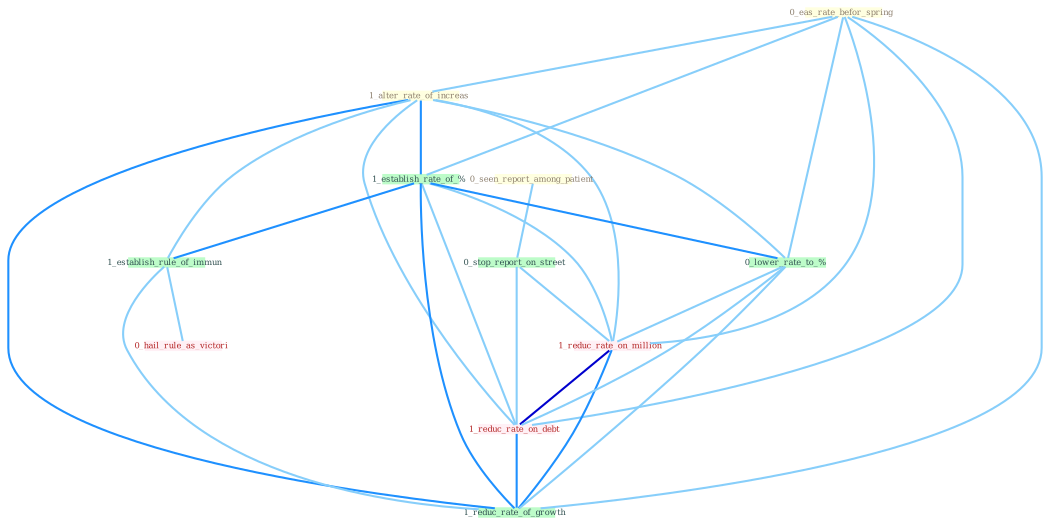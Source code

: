 Graph G{ 
    node
    [shape=polygon,style=filled,width=.5,height=.06,color="#BDFCC9",fixedsize=true,fontsize=4,
    fontcolor="#2f4f4f"];
    {node
    [color="#ffffe0", fontcolor="#8b7d6b"] "0_eas_rate_befor_spring " "1_alter_rate_of_increas " "0_seen_report_among_patient "}
{node [color="#fff0f5", fontcolor="#b22222"] "0_hail_rule_as_victori " "1_reduc_rate_on_million " "1_reduc_rate_on_debt "}
edge [color="#B0E2FF"];

	"0_eas_rate_befor_spring " -- "1_alter_rate_of_increas " [w="1", color="#87cefa" ];
	"0_eas_rate_befor_spring " -- "1_establish_rate_of_% " [w="1", color="#87cefa" ];
	"0_eas_rate_befor_spring " -- "0_lower_rate_to_% " [w="1", color="#87cefa" ];
	"0_eas_rate_befor_spring " -- "1_reduc_rate_on_million " [w="1", color="#87cefa" ];
	"0_eas_rate_befor_spring " -- "1_reduc_rate_on_debt " [w="1", color="#87cefa" ];
	"0_eas_rate_befor_spring " -- "1_reduc_rate_of_growth " [w="1", color="#87cefa" ];
	"1_alter_rate_of_increas " -- "1_establish_rate_of_% " [w="2", color="#1e90ff" , len=0.8];
	"1_alter_rate_of_increas " -- "0_lower_rate_to_% " [w="1", color="#87cefa" ];
	"1_alter_rate_of_increas " -- "1_establish_rule_of_immun " [w="1", color="#87cefa" ];
	"1_alter_rate_of_increas " -- "1_reduc_rate_on_million " [w="1", color="#87cefa" ];
	"1_alter_rate_of_increas " -- "1_reduc_rate_on_debt " [w="1", color="#87cefa" ];
	"1_alter_rate_of_increas " -- "1_reduc_rate_of_growth " [w="2", color="#1e90ff" , len=0.8];
	"0_seen_report_among_patient " -- "0_stop_report_on_street " [w="1", color="#87cefa" ];
	"1_establish_rate_of_% " -- "0_lower_rate_to_% " [w="2", color="#1e90ff" , len=0.8];
	"1_establish_rate_of_% " -- "1_establish_rule_of_immun " [w="2", color="#1e90ff" , len=0.8];
	"1_establish_rate_of_% " -- "1_reduc_rate_on_million " [w="1", color="#87cefa" ];
	"1_establish_rate_of_% " -- "1_reduc_rate_on_debt " [w="1", color="#87cefa" ];
	"1_establish_rate_of_% " -- "1_reduc_rate_of_growth " [w="2", color="#1e90ff" , len=0.8];
	"0_lower_rate_to_% " -- "1_reduc_rate_on_million " [w="1", color="#87cefa" ];
	"0_lower_rate_to_% " -- "1_reduc_rate_on_debt " [w="1", color="#87cefa" ];
	"0_lower_rate_to_% " -- "1_reduc_rate_of_growth " [w="1", color="#87cefa" ];
	"1_establish_rule_of_immun " -- "0_hail_rule_as_victori " [w="1", color="#87cefa" ];
	"1_establish_rule_of_immun " -- "1_reduc_rate_of_growth " [w="1", color="#87cefa" ];
	"0_stop_report_on_street " -- "1_reduc_rate_on_million " [w="1", color="#87cefa" ];
	"0_stop_report_on_street " -- "1_reduc_rate_on_debt " [w="1", color="#87cefa" ];
	"1_reduc_rate_on_million " -- "1_reduc_rate_on_debt " [w="3", color="#0000cd" , len=0.6];
	"1_reduc_rate_on_million " -- "1_reduc_rate_of_growth " [w="2", color="#1e90ff" , len=0.8];
	"1_reduc_rate_on_debt " -- "1_reduc_rate_of_growth " [w="2", color="#1e90ff" , len=0.8];
}